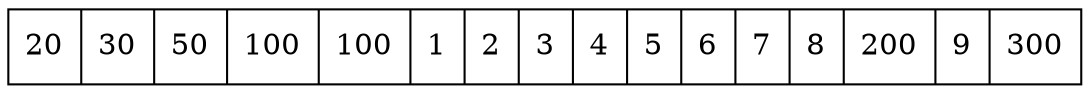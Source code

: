 digraph G{ node [shape = record ];
 rankdir=LR;X[label="{ 20|30|50|100|100|1|2|3|4|5|6|7|8|200|9|300}"]}
